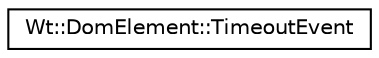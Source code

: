 digraph "Graphical Class Hierarchy"
{
 // LATEX_PDF_SIZE
  edge [fontname="Helvetica",fontsize="10",labelfontname="Helvetica",labelfontsize="10"];
  node [fontname="Helvetica",fontsize="10",shape=record];
  rankdir="LR";
  Node0 [label="Wt::DomElement::TimeoutEvent",height=0.2,width=0.4,color="black", fillcolor="white", style="filled",URL="$structWt_1_1DomElement_1_1TimeoutEvent.html",tooltip="Structure for keeping track of timers attached to this element."];
}
